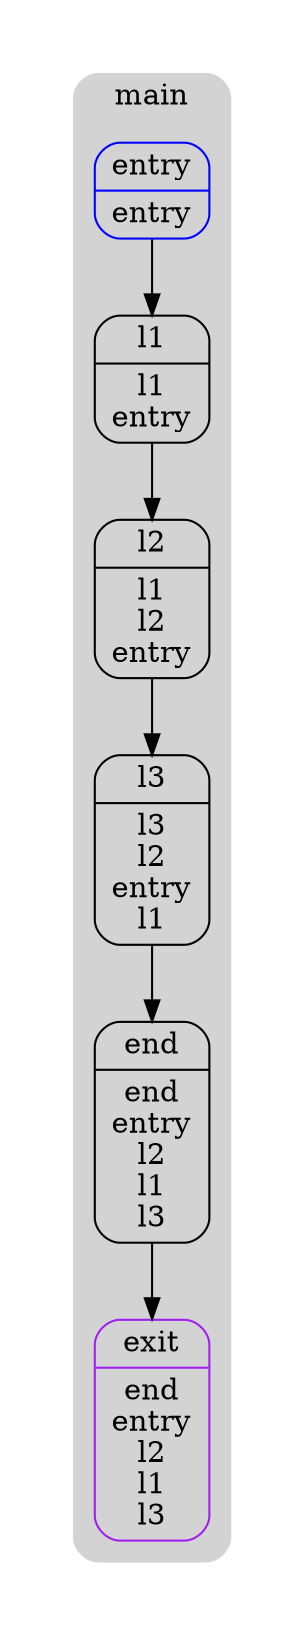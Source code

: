 digraph G {
  compound=true
  subgraph cluster_ {
    peripheries=0
    subgraph cluster_0_wrapper {
      peripheries=0
      margin=15
      subgraph cluster_0 {
        label="main"
        color=darkgray
        style=rounded
        bgcolor=lightgray
        margin=10
        cluster_0_0[label="{entry|entry}",shape=Mrecord,color=blue]
        cluster_0_1[label="{l1|l1\nentry}",shape=Mrecord,color=black]
        cluster_0_2[label="{l2|l1\nl2\nentry}",shape=Mrecord,color=black]
        cluster_0_3[label="{l3|l3\nl2\nentry\nl1}",shape=Mrecord,color=black]
        cluster_0_4[label="{end|end\nentry\nl2\nl1\nl3}",shape=Mrecord,color=black]
        cluster_0_exit[label="{exit|end\nentry\nl2\nl1\nl3}",shape=Mrecord,color=purple]
        cluster_0_0 -> cluster_0_1
        cluster_0_1 -> cluster_0_2
        cluster_0_2 -> cluster_0_3
        cluster_0_3 -> cluster_0_4
        cluster_0_4 -> cluster_0_exit [color=black]
      }
    }
  }
}
